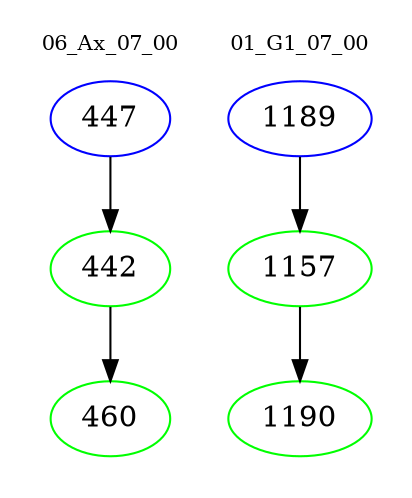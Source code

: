 digraph{
subgraph cluster_0 {
color = white
label = "06_Ax_07_00";
fontsize=10;
T0_447 [label="447", color="blue"]
T0_447 -> T0_442 [color="black"]
T0_442 [label="442", color="green"]
T0_442 -> T0_460 [color="black"]
T0_460 [label="460", color="green"]
}
subgraph cluster_1 {
color = white
label = "01_G1_07_00";
fontsize=10;
T1_1189 [label="1189", color="blue"]
T1_1189 -> T1_1157 [color="black"]
T1_1157 [label="1157", color="green"]
T1_1157 -> T1_1190 [color="black"]
T1_1190 [label="1190", color="green"]
}
}
